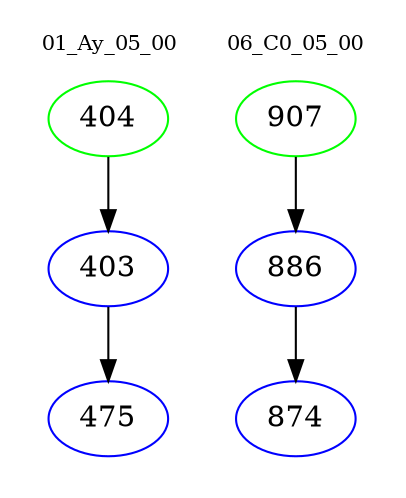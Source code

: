digraph{
subgraph cluster_0 {
color = white
label = "01_Ay_05_00";
fontsize=10;
T0_404 [label="404", color="green"]
T0_404 -> T0_403 [color="black"]
T0_403 [label="403", color="blue"]
T0_403 -> T0_475 [color="black"]
T0_475 [label="475", color="blue"]
}
subgraph cluster_1 {
color = white
label = "06_C0_05_00";
fontsize=10;
T1_907 [label="907", color="green"]
T1_907 -> T1_886 [color="black"]
T1_886 [label="886", color="blue"]
T1_886 -> T1_874 [color="black"]
T1_874 [label="874", color="blue"]
}
}
